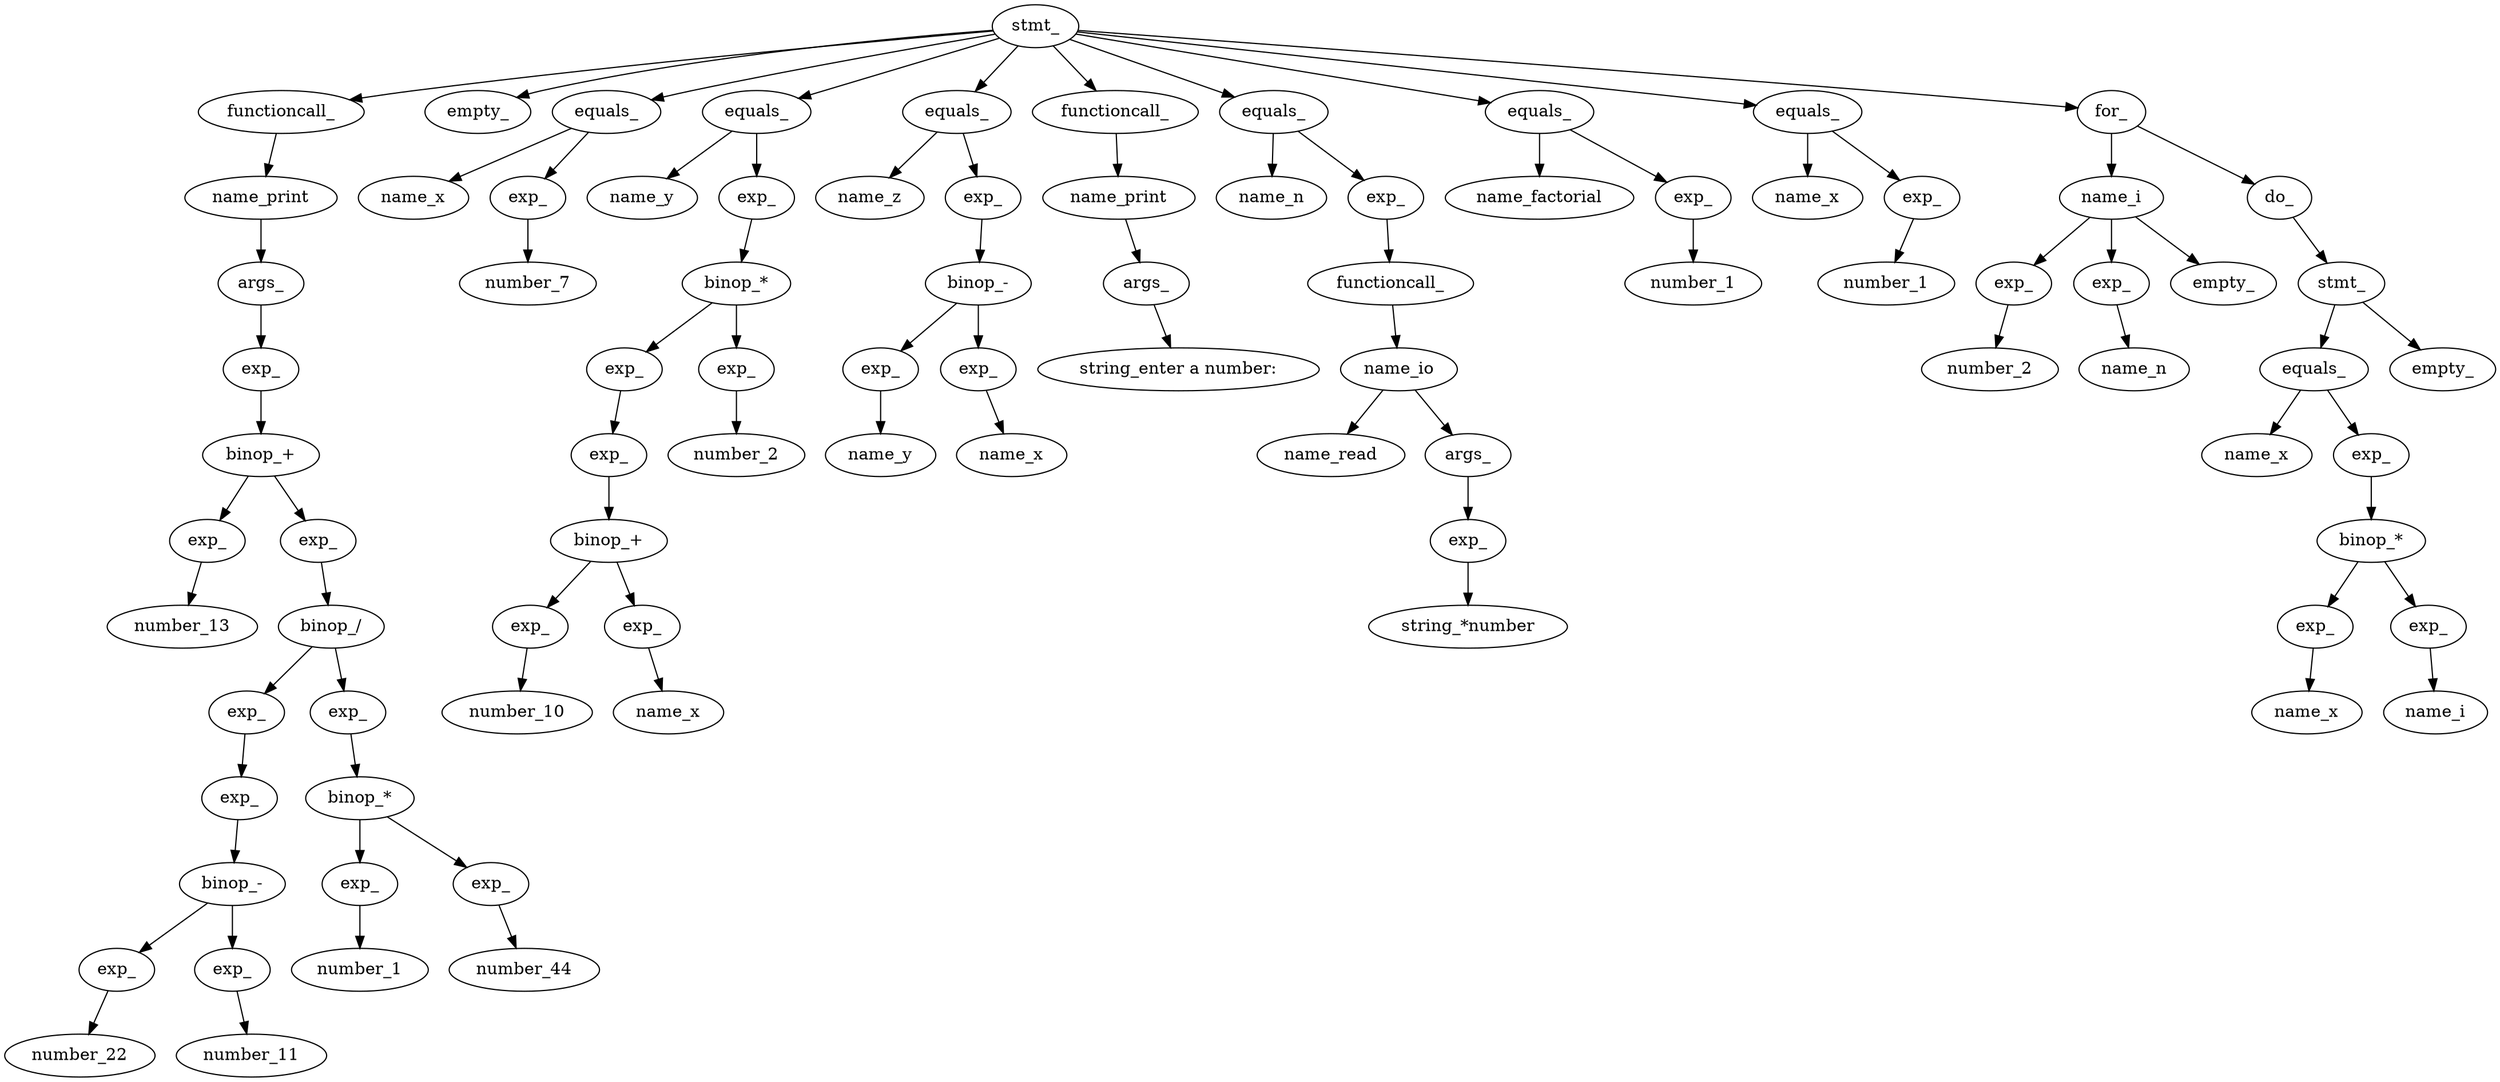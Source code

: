 digraph{
{106 [label="stmt_"]}->{22 [label="functioncall_"]};
{22 [label="functioncall_"]}->{1 [label="name_print"]};
{1 [label="name_print"]}->{21 [label="args_"]};
{21 [label="args_"]}->{20 [label="exp_"]};
{20 [label="exp_"]}->{4 [label="binop_+"]};
{4 [label="binop_+"]}->{2 [label="exp_"]};
{2 [label="exp_"]}->{3 [label="number_13"]};
{4 [label="binop_+"]}->{19 [label="exp_"]};
{19 [label="exp_"]}->{12 [label="binop_/"]};
{12 [label="binop_/"]}->{11 [label="exp_"]};
{11 [label="exp_"]}->{10 [label="exp_"]};
{10 [label="exp_"]}->{7 [label="binop_-"]};
{7 [label="binop_-"]}->{5 [label="exp_"]};
{5 [label="exp_"]}->{6 [label="number_22"]};
{7 [label="binop_-"]}->{8 [label="exp_"]};
{8 [label="exp_"]}->{9 [label="number_11"]};
{12 [label="binop_/"]}->{18 [label="exp_"]};
{18 [label="exp_"]}->{15 [label="binop_*"]};
{15 [label="binop_*"]}->{13 [label="exp_"]};
{13 [label="exp_"]}->{14 [label="number_1"]};
{15 [label="binop_*"]}->{16 [label="exp_"]};
{16 [label="exp_"]}->{17 [label="number_44"]};
{106 [label="stmt_"]}->{24 [label="empty_"]};
{106 [label="stmt_"]}->{29 [label="equals_"]};
{29 [label="equals_"]}->{26 [label="name_x"]};
{29 [label="equals_"]}->{27 [label="exp_"]};
{27 [label="exp_"]}->{28 [label="number_7"]};
{106 [label="stmt_"]}->{44 [label="equals_"]};
{44 [label="equals_"]}->{32 [label="name_y"]};
{44 [label="equals_"]}->{43 [label="exp_"]};
{43 [label="exp_"]}->{40 [label="binop_*"]};
{40 [label="binop_*"]}->{39 [label="exp_"]};
{39 [label="exp_"]}->{38 [label="exp_"]};
{38 [label="exp_"]}->{35 [label="binop_+"]};
{35 [label="binop_+"]}->{33 [label="exp_"]};
{33 [label="exp_"]}->{34 [label="number_10"]};
{35 [label="binop_+"]}->{37 [label="exp_"]};
{37 [label="exp_"]}->{36 [label="name_x"]};
{40 [label="binop_*"]}->{41 [label="exp_"]};
{41 [label="exp_"]}->{42 [label="number_2"]};
{106 [label="stmt_"]}->{54 [label="equals_"]};
{54 [label="equals_"]}->{47 [label="name_z"]};
{54 [label="equals_"]}->{53 [label="exp_"]};
{53 [label="exp_"]}->{50 [label="binop_-"]};
{50 [label="binop_-"]}->{49 [label="exp_"]};
{49 [label="exp_"]}->{48 [label="name_y"]};
{50 [label="binop_-"]}->{52 [label="exp_"]};
{52 [label="exp_"]}->{51 [label="name_x"]};
{106 [label="stmt_"]}->{60 [label="functioncall_"]};
{60 [label="functioncall_"]}->{57 [label="name_print"]};
{57 [label="name_print"]}->{58 [label="args_"]};
{58 [label="args_"]}->{59 [label="string_enter a number:"]};
{106 [label="stmt_"]}->{71 [label="equals_"]};
{71 [label="equals_"]}->{63 [label="name_n"]};
{71 [label="equals_"]}->{70 [label="exp_"]};
{70 [label="exp_"]}->{69 [label="functioncall_"]};
{69 [label="functioncall_"]}->{64 [label="name_io"]};
{64 [label="name_io"]}->{65 [label="name_read"]};
{64 [label="name_io"]}->{68 [label="args_"]};
{68 [label="args_"]}->{66 [label="exp_"]};
{66 [label="exp_"]}->{67 [label="string_*number"]};
{106 [label="stmt_"]}->{77 [label="equals_"]};
{77 [label="equals_"]}->{74 [label="name_factorial"]};
{77 [label="equals_"]}->{75 [label="exp_"]};
{75 [label="exp_"]}->{76 [label="number_1"]};
{106 [label="stmt_"]}->{83 [label="equals_"]};
{83 [label="equals_"]}->{80 [label="name_x"]};
{83 [label="equals_"]}->{81 [label="exp_"]};
{81 [label="exp_"]}->{82 [label="number_1"]};
{106 [label="stmt_"]}->{102 [label="for_"]};
{102 [label="for_"]}->{103 [label="name_i"]};
{103 [label="name_i"]}->{86 [label="exp_"]};
{86 [label="exp_"]}->{87 [label="number_2"]};
{103 [label="name_i"]}->{89 [label="exp_"]};
{89 [label="exp_"]}->{88 [label="name_n"]};
{103 [label="name_i"]}->{90 [label="empty_"]};
{102 [label="for_"]}->{104 [label="do_"]};
{104 [label="do_"]}->{101 [label="stmt_"]};
{101 [label="stmt_"]}->{98 [label="equals_"]};
{98 [label="equals_"]}->{91 [label="name_x"]};
{98 [label="equals_"]}->{97 [label="exp_"]};
{97 [label="exp_"]}->{94 [label="binop_*"]};
{94 [label="binop_*"]}->{93 [label="exp_"]};
{93 [label="exp_"]}->{92 [label="name_x"]};
{94 [label="binop_*"]}->{96 [label="exp_"]};
{96 [label="exp_"]}->{95 [label="name_i"]};
{101 [label="stmt_"]}->{100 [label="empty_"]};
}
